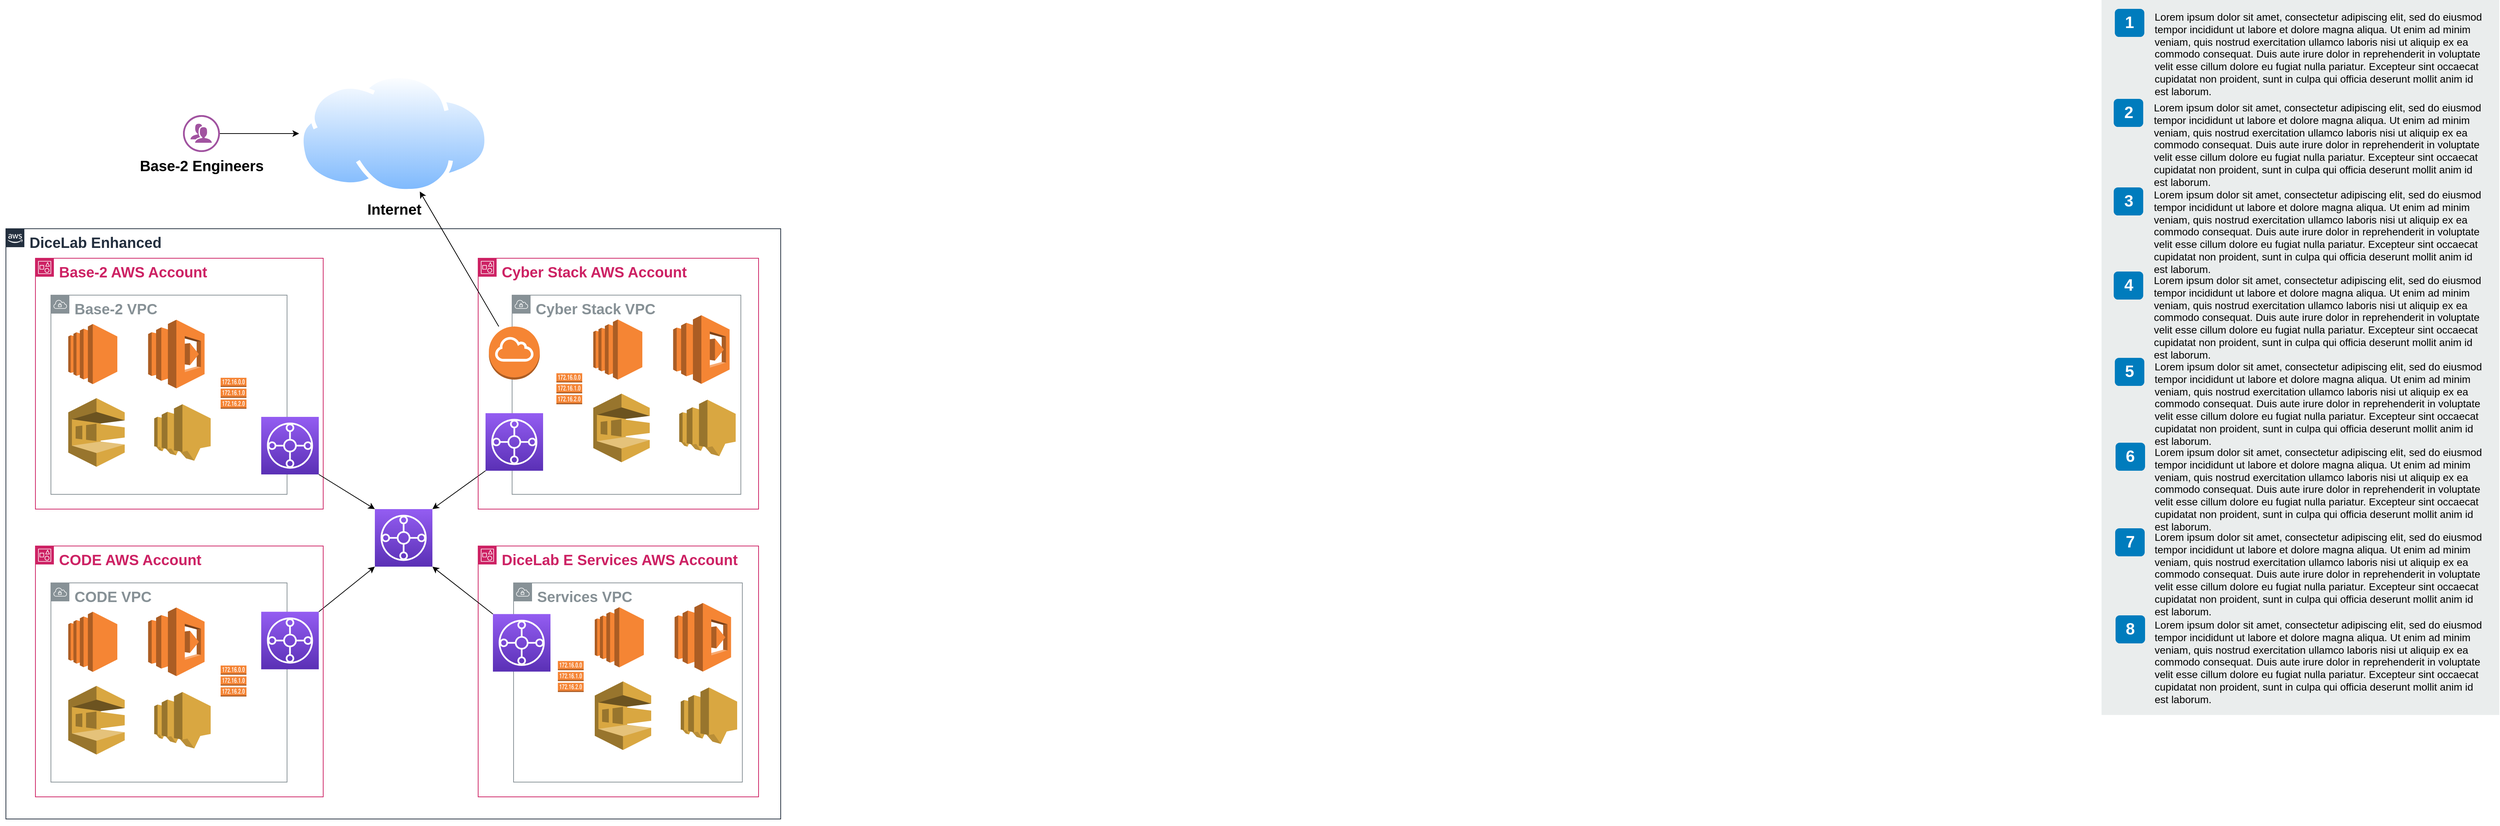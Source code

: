 <mxfile version="20.0.3" type="github">
  <diagram id="Ht1M8jgEwFfnCIfOTk4-" name="Page-1">
    <mxGraphModel dx="1887" dy="1200" grid="1" gridSize="10" guides="1" tooltips="1" connect="1" arrows="1" fold="1" page="1" pageScale="1" pageWidth="827" pageHeight="1169" math="0" shadow="0">
      <root>
        <mxCell id="0" />
        <mxCell id="1" parent="0" />
        <mxCell id="UEzPUAAOIrF-is8g5C7q-2" value="DiceLab Enhanced" style="points=[[0,0],[0.25,0],[0.5,0],[0.75,0],[1,0],[1,0.25],[1,0.5],[1,0.75],[1,1],[0.75,1],[0.5,1],[0.25,1],[0,1],[0,0.75],[0,0.5],[0,0.25]];outlineConnect=0;gradientColor=none;html=1;whiteSpace=wrap;fontSize=20;fontStyle=1;shape=mxgraph.aws4.group;grIcon=mxgraph.aws4.group_aws_cloud_alt;strokeColor=#232F3E;fillColor=none;verticalAlign=top;align=left;spacingLeft=30;fontColor=#232F3E;dashed=0;container=0;pointerEvents=0;collapsible=0;recursiveResize=0;" parent="1" vertex="1">
          <mxGeometry x="140" y="330" width="1050" height="800" as="geometry" />
        </mxCell>
        <mxCell id="7OVz4w7n9kzEPWy-4BBC-3" value="" style="rounded=0;whiteSpace=wrap;html=1;fillColor=#EAEDED;fontSize=22;fontColor=#FFFFFF;strokeColor=none;labelBackgroundColor=none;" parent="1" vertex="1">
          <mxGeometry x="2980" y="20" width="539" height="969" as="geometry" />
        </mxCell>
        <mxCell id="7OVz4w7n9kzEPWy-4BBC-4" value="1" style="rounded=1;whiteSpace=wrap;html=1;fillColor=#007CBD;strokeColor=none;fontColor=#FFFFFF;fontStyle=1;fontSize=22;labelBackgroundColor=none;" parent="1" vertex="1">
          <mxGeometry x="2998" y="32" width="40" height="38" as="geometry" />
        </mxCell>
        <mxCell id="7OVz4w7n9kzEPWy-4BBC-5" value="2" style="rounded=1;whiteSpace=wrap;html=1;fillColor=#007CBD;strokeColor=none;fontColor=#FFFFFF;fontStyle=1;fontSize=22;labelBackgroundColor=none;" parent="1" vertex="1">
          <mxGeometry x="2996.5" y="154" width="40" height="38" as="geometry" />
        </mxCell>
        <mxCell id="7OVz4w7n9kzEPWy-4BBC-6" value="3" style="rounded=1;whiteSpace=wrap;html=1;fillColor=#007CBD;strokeColor=none;fontColor=#FFFFFF;fontStyle=1;fontSize=22;labelBackgroundColor=none;" parent="1" vertex="1">
          <mxGeometry x="2996.5" y="274" width="40" height="38" as="geometry" />
        </mxCell>
        <mxCell id="7OVz4w7n9kzEPWy-4BBC-7" value="4" style="rounded=1;whiteSpace=wrap;html=1;fillColor=#007CBD;strokeColor=none;fontColor=#FFFFFF;fontStyle=1;fontSize=22;labelBackgroundColor=none;" parent="1" vertex="1">
          <mxGeometry x="2996.5" y="388" width="40" height="38" as="geometry" />
        </mxCell>
        <mxCell id="7OVz4w7n9kzEPWy-4BBC-8" value="5" style="rounded=1;whiteSpace=wrap;html=1;fillColor=#007CBD;strokeColor=none;fontColor=#FFFFFF;fontStyle=1;fontSize=22;labelBackgroundColor=none;" parent="1" vertex="1">
          <mxGeometry x="2998" y="505" width="40" height="38" as="geometry" />
        </mxCell>
        <mxCell id="7OVz4w7n9kzEPWy-4BBC-9" value="6" style="rounded=1;whiteSpace=wrap;html=1;fillColor=#007CBD;strokeColor=none;fontColor=#FFFFFF;fontStyle=1;fontSize=22;labelBackgroundColor=none;" parent="1" vertex="1">
          <mxGeometry x="2999" y="620" width="40" height="38" as="geometry" />
        </mxCell>
        <mxCell id="7OVz4w7n9kzEPWy-4BBC-10" value="7" style="rounded=1;whiteSpace=wrap;html=1;fillColor=#007CBD;strokeColor=none;fontColor=#FFFFFF;fontStyle=1;fontSize=22;labelBackgroundColor=none;" parent="1" vertex="1">
          <mxGeometry x="2998.5" y="736" width="40" height="38" as="geometry" />
        </mxCell>
        <mxCell id="7OVz4w7n9kzEPWy-4BBC-11" value="8" style="rounded=1;whiteSpace=wrap;html=1;fillColor=#007CBD;strokeColor=none;fontColor=#FFFFFF;fontStyle=1;fontSize=22;labelBackgroundColor=none;" parent="1" vertex="1">
          <mxGeometry x="2999" y="854" width="40" height="38" as="geometry" />
        </mxCell>
        <mxCell id="7OVz4w7n9kzEPWy-4BBC-13" value="&lt;span&gt;Lorem ipsum dolor sit amet, consectetur adipiscing elit, sed do eiusmod tempor incididunt ut labore et dolore magna aliqua. Ut enim ad minim veniam, quis nostrud exercitation ullamco laboris nisi ut aliquip ex ea commodo consequat. Duis aute irure dolor in reprehenderit in voluptate velit esse cillum dolore eu fugiat nulla pariatur. Excepteur sint occaecat cupidatat non proident, sunt in culpa qui officia deserunt mollit anim id est laborum.&lt;/span&gt;&lt;br&gt;" style="text;html=1;align=left;verticalAlign=top;spacingTop=-4;fontSize=14;labelBackgroundColor=none;whiteSpace=wrap;" parent="1" vertex="1">
          <mxGeometry x="3049.5" y="31.5" width="449" height="118" as="geometry" />
        </mxCell>
        <mxCell id="7OVz4w7n9kzEPWy-4BBC-14" value="&lt;span&gt;Lorem ipsum dolor sit amet, consectetur adipiscing elit, sed do eiusmod tempor incididunt ut labore et dolore magna aliqua. Ut enim ad minim veniam, quis nostrud exercitation ullamco laboris nisi ut aliquip ex ea commodo consequat. Duis aute irure dolor in reprehenderit in voluptate velit esse cillum dolore eu fugiat nulla pariatur. Excepteur sint occaecat cupidatat non proident, sunt in culpa qui officia deserunt mollit anim id est laborum.&lt;/span&gt;&lt;br&gt;" style="text;html=1;align=left;verticalAlign=top;spacingTop=-4;fontSize=14;labelBackgroundColor=none;whiteSpace=wrap;" parent="1" vertex="1">
          <mxGeometry x="3048.5" y="154.5" width="450" height="115" as="geometry" />
        </mxCell>
        <mxCell id="7OVz4w7n9kzEPWy-4BBC-15" value="&lt;span&gt;Lorem ipsum dolor sit amet, consectetur adipiscing elit, sed do eiusmod tempor incididunt ut labore et dolore magna aliqua. Ut enim ad minim veniam, quis nostrud exercitation ullamco laboris nisi ut aliquip ex ea commodo consequat. Duis aute irure dolor in reprehenderit in voluptate velit esse cillum dolore eu fugiat nulla pariatur. Excepteur sint occaecat cupidatat non proident, sunt in culpa qui officia deserunt mollit anim id est laborum.&lt;/span&gt;&lt;br&gt;" style="text;html=1;align=left;verticalAlign=top;spacingTop=-4;fontSize=14;labelBackgroundColor=none;whiteSpace=wrap;" parent="1" vertex="1">
          <mxGeometry x="3048.5" y="272.5" width="450" height="117" as="geometry" />
        </mxCell>
        <mxCell id="7OVz4w7n9kzEPWy-4BBC-16" value="&lt;span&gt;Lorem ipsum dolor sit amet, consectetur adipiscing elit, sed do eiusmod tempor incididunt ut labore et dolore magna aliqua. Ut enim ad minim veniam, quis nostrud exercitation ullamco laboris nisi ut aliquip ex ea commodo consequat. Duis aute irure dolor in reprehenderit in voluptate velit esse cillum dolore eu fugiat nulla pariatur. Excepteur sint occaecat cupidatat non proident, sunt in culpa qui officia deserunt mollit anim id est laborum.&lt;/span&gt;&lt;br&gt;" style="text;html=1;align=left;verticalAlign=top;spacingTop=-4;fontSize=14;labelBackgroundColor=none;whiteSpace=wrap;" parent="1" vertex="1">
          <mxGeometry x="3048.5" y="388.5" width="450" height="121" as="geometry" />
        </mxCell>
        <mxCell id="7OVz4w7n9kzEPWy-4BBC-17" value="&lt;span&gt;Lorem ipsum dolor sit amet, consectetur adipiscing elit, sed do eiusmod tempor incididunt ut labore et dolore magna aliqua. Ut enim ad minim veniam, quis nostrud exercitation ullamco laboris nisi ut aliquip ex ea commodo consequat. Duis aute irure dolor in reprehenderit in voluptate velit esse cillum dolore eu fugiat nulla pariatur. Excepteur sint occaecat cupidatat non proident, sunt in culpa qui officia deserunt mollit anim id est laborum.&lt;/span&gt;&lt;br&gt;" style="text;html=1;align=left;verticalAlign=top;spacingTop=-4;fontSize=14;labelBackgroundColor=none;whiteSpace=wrap;" parent="1" vertex="1">
          <mxGeometry x="3049.5" y="505.5" width="449" height="114" as="geometry" />
        </mxCell>
        <mxCell id="7OVz4w7n9kzEPWy-4BBC-18" value="&lt;span&gt;Lorem ipsum dolor sit amet, consectetur adipiscing elit, sed do eiusmod tempor incididunt ut labore et dolore magna aliqua. Ut enim ad minim veniam, quis nostrud exercitation ullamco laboris nisi ut aliquip ex ea commodo consequat. Duis aute irure dolor in reprehenderit in voluptate velit esse cillum dolore eu fugiat nulla pariatur. Excepteur sint occaecat cupidatat non proident, sunt in culpa qui officia deserunt mollit anim id est laborum.&lt;/span&gt;&lt;br&gt;" style="text;html=1;align=left;verticalAlign=top;spacingTop=-4;fontSize=14;labelBackgroundColor=none;whiteSpace=wrap;" parent="1" vertex="1">
          <mxGeometry x="3049.5" y="621.5" width="450" height="118" as="geometry" />
        </mxCell>
        <mxCell id="7OVz4w7n9kzEPWy-4BBC-19" value="&lt;span&gt;Lorem ipsum dolor sit amet, consectetur adipiscing elit, sed do eiusmod tempor incididunt ut labore et dolore magna aliqua. Ut enim ad minim veniam, quis nostrud exercitation ullamco laboris nisi ut aliquip ex ea commodo consequat. Duis aute irure dolor in reprehenderit in voluptate velit esse cillum dolore eu fugiat nulla pariatur. Excepteur sint occaecat cupidatat non proident, sunt in culpa qui officia deserunt mollit anim id est laborum.&lt;/span&gt;&lt;br&gt;" style="text;html=1;align=left;verticalAlign=top;spacingTop=-4;fontSize=14;labelBackgroundColor=none;whiteSpace=wrap;" parent="1" vertex="1">
          <mxGeometry x="3049.5" y="736.5" width="449" height="113" as="geometry" />
        </mxCell>
        <mxCell id="7OVz4w7n9kzEPWy-4BBC-20" value="&lt;span&gt;Lorem ipsum dolor sit amet, consectetur adipiscing elit, sed do eiusmod tempor incididunt ut labore et dolore magna aliqua. Ut enim ad minim veniam, quis nostrud exercitation ullamco laboris nisi ut aliquip ex ea commodo consequat. Duis aute irure dolor in reprehenderit in voluptate velit esse cillum dolore eu fugiat nulla pariatur. Excepteur sint occaecat cupidatat non proident, sunt in culpa qui officia deserunt mollit anim id est laborum.&lt;/span&gt;&lt;br&gt;" style="text;html=1;align=left;verticalAlign=top;spacingTop=-4;fontSize=14;labelBackgroundColor=none;whiteSpace=wrap;" parent="1" vertex="1">
          <mxGeometry x="3049.5" y="855.5" width="449" height="124" as="geometry" />
        </mxCell>
        <mxCell id="W4KZTmW7VBLh_h7_ePrn-2" value="Base-2 AWS Account&amp;nbsp;" style="points=[[0,0],[0.25,0],[0.5,0],[0.75,0],[1,0],[1,0.25],[1,0.5],[1,0.75],[1,1],[0.75,1],[0.5,1],[0.25,1],[0,1],[0,0.75],[0,0.5],[0,0.25]];outlineConnect=0;gradientColor=none;html=1;whiteSpace=wrap;fontSize=20;fontStyle=1;container=1;pointerEvents=0;collapsible=0;recursiveResize=0;shape=mxgraph.aws4.group;grIcon=mxgraph.aws4.group_account;strokeColor=#CD2264;fillColor=none;verticalAlign=top;align=left;spacingLeft=30;fontColor=#CD2264;dashed=0;" vertex="1" parent="1">
          <mxGeometry x="180" y="370" width="390" height="340" as="geometry" />
        </mxCell>
        <mxCell id="W4KZTmW7VBLh_h7_ePrn-4" value="Base-2 VPC" style="sketch=0;outlineConnect=0;gradientColor=none;html=1;whiteSpace=wrap;fontSize=20;fontStyle=1;shape=mxgraph.aws4.group;grIcon=mxgraph.aws4.group_vpc;strokeColor=#879196;fillColor=none;verticalAlign=top;align=left;spacingLeft=30;fontColor=#879196;dashed=0;" vertex="1" parent="W4KZTmW7VBLh_h7_ePrn-2">
          <mxGeometry x="21" y="50" width="320" height="270" as="geometry" />
        </mxCell>
        <mxCell id="W4KZTmW7VBLh_h7_ePrn-6" value="" style="outlineConnect=0;dashed=0;verticalLabelPosition=bottom;verticalAlign=top;align=center;html=1;shape=mxgraph.aws3.ec2;fillColor=#F58534;gradientColor=none;fontSize=20;fontStyle=1" vertex="1" parent="W4KZTmW7VBLh_h7_ePrn-2">
          <mxGeometry x="44.5" y="89.12" width="66.5" height="81.5" as="geometry" />
        </mxCell>
        <mxCell id="W4KZTmW7VBLh_h7_ePrn-7" value="" style="outlineConnect=0;dashed=0;verticalLabelPosition=bottom;verticalAlign=top;align=center;html=1;shape=mxgraph.aws3.lambda;fillColor=#F58534;gradientColor=none;fontSize=20;fontStyle=1" vertex="1" parent="W4KZTmW7VBLh_h7_ePrn-2">
          <mxGeometry x="152.75" y="83.37" width="76.5" height="93" as="geometry" />
        </mxCell>
        <mxCell id="W4KZTmW7VBLh_h7_ePrn-8" value="" style="outlineConnect=0;dashed=0;verticalLabelPosition=bottom;verticalAlign=top;align=center;html=1;shape=mxgraph.aws3.sqs;fillColor=#D9A741;gradientColor=none;fontSize=20;fontStyle=1" vertex="1" parent="W4KZTmW7VBLh_h7_ePrn-2">
          <mxGeometry x="44.5" y="189.62" width="76.5" height="93" as="geometry" />
        </mxCell>
        <mxCell id="W4KZTmW7VBLh_h7_ePrn-9" value="" style="outlineConnect=0;dashed=0;verticalLabelPosition=bottom;verticalAlign=top;align=center;html=1;shape=mxgraph.aws3.sns;fillColor=#D9A741;gradientColor=none;fontSize=20;fontStyle=1" vertex="1" parent="W4KZTmW7VBLh_h7_ePrn-2">
          <mxGeometry x="161" y="197.87" width="76.5" height="76.5" as="geometry" />
        </mxCell>
        <mxCell id="W4KZTmW7VBLh_h7_ePrn-1" value="" style="sketch=0;points=[[0,0,0],[0.25,0,0],[0.5,0,0],[0.75,0,0],[1,0,0],[0,1,0],[0.25,1,0],[0.5,1,0],[0.75,1,0],[1,1,0],[0,0.25,0],[0,0.5,0],[0,0.75,0],[1,0.25,0],[1,0.5,0],[1,0.75,0]];outlineConnect=0;fontColor=#232F3E;gradientColor=#945DF2;gradientDirection=north;fillColor=#5A30B5;strokeColor=#ffffff;dashed=0;verticalLabelPosition=bottom;verticalAlign=top;align=center;html=1;fontSize=20;fontStyle=1;aspect=fixed;shape=mxgraph.aws4.resourceIcon;resIcon=mxgraph.aws4.transit_gateway;" vertex="1" parent="W4KZTmW7VBLh_h7_ePrn-2">
          <mxGeometry x="306" y="215" width="78" height="78" as="geometry" />
        </mxCell>
        <mxCell id="W4KZTmW7VBLh_h7_ePrn-11" value="" style="outlineConnect=0;dashed=0;verticalLabelPosition=bottom;verticalAlign=top;align=center;html=1;shape=mxgraph.aws3.route_table;fillColor=#F58536;gradientColor=none;fontSize=20;fontStyle=1" vertex="1" parent="W4KZTmW7VBLh_h7_ePrn-2">
          <mxGeometry x="251" y="162" width="35" height="42" as="geometry" />
        </mxCell>
        <mxCell id="W4KZTmW7VBLh_h7_ePrn-23" style="rounded=0;orthogonalLoop=1;jettySize=auto;html=1;entryX=0;entryY=0;entryDx=0;entryDy=0;entryPerimeter=0;exitX=1;exitY=1;exitDx=0;exitDy=0;exitPerimeter=0;fontSize=20;fontStyle=1" edge="1" parent="1" source="W4KZTmW7VBLh_h7_ePrn-1" target="W4KZTmW7VBLh_h7_ePrn-21">
          <mxGeometry relative="1" as="geometry" />
        </mxCell>
        <mxCell id="W4KZTmW7VBLh_h7_ePrn-86" value="&lt;b style=&quot;font-size: 20px;&quot;&gt;Internet&lt;/b&gt;" style="aspect=fixed;perimeter=ellipsePerimeter;html=1;align=center;shadow=0;dashed=0;spacingTop=3;image;image=img/lib/active_directory/internet_cloud.svg;fontSize=20;" vertex="1" parent="1">
          <mxGeometry x="537.36" y="120" width="257.14" height="162" as="geometry" />
        </mxCell>
        <mxCell id="W4KZTmW7VBLh_h7_ePrn-21" value="" style="sketch=0;points=[[0,0,0],[0.25,0,0],[0.5,0,0],[0.75,0,0],[1,0,0],[0,1,0],[0.25,1,0],[0.5,1,0],[0.75,1,0],[1,1,0],[0,0.25,0],[0,0.5,0],[0,0.75,0],[1,0.25,0],[1,0.5,0],[1,0.75,0]];outlineConnect=0;fontColor=#232F3E;gradientColor=#945DF2;gradientDirection=north;fillColor=#5A30B5;strokeColor=#ffffff;dashed=0;verticalLabelPosition=bottom;verticalAlign=top;align=center;html=1;fontSize=20;fontStyle=1;aspect=fixed;shape=mxgraph.aws4.resourceIcon;resIcon=mxgraph.aws4.transit_gateway;" vertex="1" parent="1">
          <mxGeometry x="640" y="710" width="78" height="78" as="geometry" />
        </mxCell>
        <mxCell id="W4KZTmW7VBLh_h7_ePrn-22" style="rounded=0;orthogonalLoop=1;jettySize=auto;html=1;entryX=0;entryY=1;entryDx=0;entryDy=0;entryPerimeter=0;exitX=1;exitY=0;exitDx=0;exitDy=0;exitPerimeter=0;fontSize=20;fontStyle=1" edge="1" parent="1" source="W4KZTmW7VBLh_h7_ePrn-84" target="W4KZTmW7VBLh_h7_ePrn-21">
          <mxGeometry relative="1" as="geometry">
            <mxPoint x="424" y="964" as="sourcePoint" />
            <mxPoint x="630" y="798" as="targetPoint" />
          </mxGeometry>
        </mxCell>
        <mxCell id="W4KZTmW7VBLh_h7_ePrn-52" style="rounded=0;orthogonalLoop=1;jettySize=auto;html=1;entryX=1;entryY=0;entryDx=0;entryDy=0;entryPerimeter=0;exitX=0;exitY=1;exitDx=0;exitDy=0;exitPerimeter=0;fontSize=20;fontStyle=1" edge="1" parent="1" source="W4KZTmW7VBLh_h7_ePrn-68" target="W4KZTmW7VBLh_h7_ePrn-21">
          <mxGeometry relative="1" as="geometry">
            <mxPoint x="900" y="497.5" as="sourcePoint" />
            <mxPoint x="720" y="480" as="targetPoint" />
          </mxGeometry>
        </mxCell>
        <mxCell id="W4KZTmW7VBLh_h7_ePrn-62" value="Cyber Stack AWS Account&amp;nbsp;" style="points=[[0,0],[0.25,0],[0.5,0],[0.75,0],[1,0],[1,0.25],[1,0.5],[1,0.75],[1,1],[0.75,1],[0.5,1],[0.25,1],[0,1],[0,0.75],[0,0.5],[0,0.25]];outlineConnect=0;gradientColor=none;html=1;whiteSpace=wrap;fontSize=20;fontStyle=1;container=1;pointerEvents=0;collapsible=0;recursiveResize=0;shape=mxgraph.aws4.group;grIcon=mxgraph.aws4.group_account;strokeColor=#CD2264;fillColor=none;verticalAlign=top;align=left;spacingLeft=30;fontColor=#CD2264;dashed=0;" vertex="1" parent="1">
          <mxGeometry x="780" y="370" width="380" height="340" as="geometry" />
        </mxCell>
        <mxCell id="W4KZTmW7VBLh_h7_ePrn-63" value="Cyber Stack VPC" style="sketch=0;outlineConnect=0;gradientColor=none;html=1;whiteSpace=wrap;fontSize=20;fontStyle=1;shape=mxgraph.aws4.group;grIcon=mxgraph.aws4.group_vpc;strokeColor=#879196;fillColor=none;verticalAlign=top;align=left;spacingLeft=30;fontColor=#879196;dashed=0;" vertex="1" parent="W4KZTmW7VBLh_h7_ePrn-62">
          <mxGeometry x="46" y="50" width="310" height="270" as="geometry" />
        </mxCell>
        <mxCell id="W4KZTmW7VBLh_h7_ePrn-64" value="" style="outlineConnect=0;dashed=0;verticalLabelPosition=bottom;verticalAlign=top;align=center;html=1;shape=mxgraph.aws3.ec2;fillColor=#F58534;gradientColor=none;fontSize=20;fontStyle=1" vertex="1" parent="W4KZTmW7VBLh_h7_ePrn-62">
          <mxGeometry x="156" y="82.99" width="66.5" height="81.5" as="geometry" />
        </mxCell>
        <mxCell id="W4KZTmW7VBLh_h7_ePrn-65" value="" style="outlineConnect=0;dashed=0;verticalLabelPosition=bottom;verticalAlign=top;align=center;html=1;shape=mxgraph.aws3.lambda;fillColor=#F58534;gradientColor=none;fontSize=20;fontStyle=1" vertex="1" parent="W4KZTmW7VBLh_h7_ePrn-62">
          <mxGeometry x="264.25" y="77.24" width="76.5" height="93" as="geometry" />
        </mxCell>
        <mxCell id="W4KZTmW7VBLh_h7_ePrn-66" value="" style="outlineConnect=0;dashed=0;verticalLabelPosition=bottom;verticalAlign=top;align=center;html=1;shape=mxgraph.aws3.sqs;fillColor=#D9A741;gradientColor=none;fontSize=20;fontStyle=1" vertex="1" parent="W4KZTmW7VBLh_h7_ePrn-62">
          <mxGeometry x="156" y="183.49" width="76.5" height="93" as="geometry" />
        </mxCell>
        <mxCell id="W4KZTmW7VBLh_h7_ePrn-67" value="" style="outlineConnect=0;dashed=0;verticalLabelPosition=bottom;verticalAlign=top;align=center;html=1;shape=mxgraph.aws3.sns;fillColor=#D9A741;gradientColor=none;fontSize=20;fontStyle=1" vertex="1" parent="W4KZTmW7VBLh_h7_ePrn-62">
          <mxGeometry x="272.5" y="191.74" width="76.5" height="76.5" as="geometry" />
        </mxCell>
        <mxCell id="W4KZTmW7VBLh_h7_ePrn-69" value="" style="outlineConnect=0;dashed=0;verticalLabelPosition=bottom;verticalAlign=top;align=center;html=1;shape=mxgraph.aws3.route_table;fillColor=#F58536;gradientColor=none;fontSize=20;fontStyle=1" vertex="1" parent="W4KZTmW7VBLh_h7_ePrn-62">
          <mxGeometry x="106" y="155.87" width="35" height="42" as="geometry" />
        </mxCell>
        <mxCell id="W4KZTmW7VBLh_h7_ePrn-68" value="" style="sketch=0;points=[[0,0,0],[0.25,0,0],[0.5,0,0],[0.75,0,0],[1,0,0],[0,1,0],[0.25,1,0],[0.5,1,0],[0.75,1,0],[1,1,0],[0,0.25,0],[0,0.5,0],[0,0.75,0],[1,0.25,0],[1,0.5,0],[1,0.75,0]];outlineConnect=0;fontColor=#232F3E;gradientColor=#945DF2;gradientDirection=north;fillColor=#5A30B5;strokeColor=#ffffff;dashed=0;verticalLabelPosition=bottom;verticalAlign=top;align=center;html=1;fontSize=20;fontStyle=1;aspect=fixed;shape=mxgraph.aws4.resourceIcon;resIcon=mxgraph.aws4.transit_gateway;" vertex="1" parent="W4KZTmW7VBLh_h7_ePrn-62">
          <mxGeometry x="10" y="210" width="78" height="78" as="geometry" />
        </mxCell>
        <mxCell id="W4KZTmW7VBLh_h7_ePrn-88" value="" style="outlineConnect=0;dashed=0;verticalLabelPosition=bottom;verticalAlign=top;align=center;html=1;shape=mxgraph.aws3.internet_gateway;fillColor=#F58534;gradientColor=none;fontSize=20;" vertex="1" parent="W4KZTmW7VBLh_h7_ePrn-62">
          <mxGeometry x="14.5" y="92.49" width="69" height="72" as="geometry" />
        </mxCell>
        <mxCell id="W4KZTmW7VBLh_h7_ePrn-70" value="DiceLab E Services AWS Account" style="points=[[0,0],[0.25,0],[0.5,0],[0.75,0],[1,0],[1,0.25],[1,0.5],[1,0.75],[1,1],[0.75,1],[0.5,1],[0.25,1],[0,1],[0,0.75],[0,0.5],[0,0.25]];outlineConnect=0;gradientColor=none;html=1;whiteSpace=wrap;fontSize=20;fontStyle=1;container=1;pointerEvents=0;collapsible=0;recursiveResize=0;shape=mxgraph.aws4.group;grIcon=mxgraph.aws4.group_account;strokeColor=#CD2264;fillColor=none;verticalAlign=top;align=left;spacingLeft=30;fontColor=#CD2264;dashed=0;" vertex="1" parent="1">
          <mxGeometry x="780" y="760" width="380" height="340" as="geometry" />
        </mxCell>
        <mxCell id="W4KZTmW7VBLh_h7_ePrn-71" value="Services VPC" style="sketch=0;outlineConnect=0;gradientColor=none;html=1;whiteSpace=wrap;fontSize=20;fontStyle=1;shape=mxgraph.aws4.group;grIcon=mxgraph.aws4.group_vpc;strokeColor=#879196;fillColor=none;verticalAlign=top;align=left;spacingLeft=30;fontColor=#879196;dashed=0;" vertex="1" parent="W4KZTmW7VBLh_h7_ePrn-70">
          <mxGeometry x="48" y="50" width="310" height="270" as="geometry" />
        </mxCell>
        <mxCell id="W4KZTmW7VBLh_h7_ePrn-72" value="" style="outlineConnect=0;dashed=0;verticalLabelPosition=bottom;verticalAlign=top;align=center;html=1;shape=mxgraph.aws3.ec2;fillColor=#F58534;gradientColor=none;fontSize=17;fontStyle=1" vertex="1" parent="W4KZTmW7VBLh_h7_ePrn-70">
          <mxGeometry x="158" y="82.99" width="66.5" height="81.5" as="geometry" />
        </mxCell>
        <mxCell id="W4KZTmW7VBLh_h7_ePrn-73" value="" style="outlineConnect=0;dashed=0;verticalLabelPosition=bottom;verticalAlign=top;align=center;html=1;shape=mxgraph.aws3.lambda;fillColor=#F58534;gradientColor=none;fontSize=17;fontStyle=1" vertex="1" parent="W4KZTmW7VBLh_h7_ePrn-70">
          <mxGeometry x="266.25" y="77.24" width="76.5" height="93" as="geometry" />
        </mxCell>
        <mxCell id="W4KZTmW7VBLh_h7_ePrn-74" value="" style="outlineConnect=0;dashed=0;verticalLabelPosition=bottom;verticalAlign=top;align=center;html=1;shape=mxgraph.aws3.sqs;fillColor=#D9A741;gradientColor=none;fontSize=17;fontStyle=1" vertex="1" parent="W4KZTmW7VBLh_h7_ePrn-70">
          <mxGeometry x="158" y="183.49" width="76.5" height="93" as="geometry" />
        </mxCell>
        <mxCell id="W4KZTmW7VBLh_h7_ePrn-75" value="" style="outlineConnect=0;dashed=0;verticalLabelPosition=bottom;verticalAlign=top;align=center;html=1;shape=mxgraph.aws3.sns;fillColor=#D9A741;gradientColor=none;fontSize=17;fontStyle=1" vertex="1" parent="W4KZTmW7VBLh_h7_ePrn-70">
          <mxGeometry x="274.5" y="191.74" width="76.5" height="76.5" as="geometry" />
        </mxCell>
        <mxCell id="W4KZTmW7VBLh_h7_ePrn-76" value="" style="outlineConnect=0;dashed=0;verticalLabelPosition=bottom;verticalAlign=top;align=center;html=1;shape=mxgraph.aws3.route_table;fillColor=#F58536;gradientColor=none;fontSize=17;fontStyle=1" vertex="1" parent="W4KZTmW7VBLh_h7_ePrn-70">
          <mxGeometry x="108" y="155.87" width="35" height="42" as="geometry" />
        </mxCell>
        <mxCell id="W4KZTmW7VBLh_h7_ePrn-77" value="" style="sketch=0;points=[[0,0,0],[0.25,0,0],[0.5,0,0],[0.75,0,0],[1,0,0],[0,1,0],[0.25,1,0],[0.5,1,0],[0.75,1,0],[1,1,0],[0,0.25,0],[0,0.5,0],[0,0.75,0],[1,0.25,0],[1,0.5,0],[1,0.75,0]];outlineConnect=0;fontColor=#232F3E;gradientColor=#945DF2;gradientDirection=north;fillColor=#5A30B5;strokeColor=#ffffff;dashed=0;verticalLabelPosition=bottom;verticalAlign=top;align=center;html=1;fontSize=17;fontStyle=1;aspect=fixed;shape=mxgraph.aws4.resourceIcon;resIcon=mxgraph.aws4.transit_gateway;" vertex="1" parent="W4KZTmW7VBLh_h7_ePrn-70">
          <mxGeometry x="20" y="92.24" width="78" height="78" as="geometry" />
        </mxCell>
        <mxCell id="W4KZTmW7VBLh_h7_ePrn-78" value="CODE AWS Account" style="points=[[0,0],[0.25,0],[0.5,0],[0.75,0],[1,0],[1,0.25],[1,0.5],[1,0.75],[1,1],[0.75,1],[0.5,1],[0.25,1],[0,1],[0,0.75],[0,0.5],[0,0.25]];outlineConnect=0;gradientColor=none;html=1;whiteSpace=wrap;fontSize=20;fontStyle=1;container=1;pointerEvents=0;collapsible=0;recursiveResize=0;shape=mxgraph.aws4.group;grIcon=mxgraph.aws4.group_account;strokeColor=#CD2264;fillColor=none;verticalAlign=top;align=left;spacingLeft=30;fontColor=#CD2264;dashed=0;" vertex="1" parent="1">
          <mxGeometry x="180" y="760" width="390" height="340" as="geometry" />
        </mxCell>
        <mxCell id="W4KZTmW7VBLh_h7_ePrn-79" value="CODE VPC" style="sketch=0;outlineConnect=0;gradientColor=none;html=1;whiteSpace=wrap;fontSize=20;fontStyle=1;shape=mxgraph.aws4.group;grIcon=mxgraph.aws4.group_vpc;strokeColor=#879196;fillColor=none;verticalAlign=top;align=left;spacingLeft=30;fontColor=#879196;dashed=0;" vertex="1" parent="W4KZTmW7VBLh_h7_ePrn-78">
          <mxGeometry x="21" y="50" width="320" height="270" as="geometry" />
        </mxCell>
        <mxCell id="W4KZTmW7VBLh_h7_ePrn-80" value="" style="outlineConnect=0;dashed=0;verticalLabelPosition=bottom;verticalAlign=top;align=center;html=1;shape=mxgraph.aws3.ec2;fillColor=#F58534;gradientColor=none;fontSize=17;fontStyle=1" vertex="1" parent="W4KZTmW7VBLh_h7_ePrn-78">
          <mxGeometry x="44.5" y="89.12" width="66.5" height="81.5" as="geometry" />
        </mxCell>
        <mxCell id="W4KZTmW7VBLh_h7_ePrn-81" value="" style="outlineConnect=0;dashed=0;verticalLabelPosition=bottom;verticalAlign=top;align=center;html=1;shape=mxgraph.aws3.lambda;fillColor=#F58534;gradientColor=none;fontSize=17;fontStyle=1" vertex="1" parent="W4KZTmW7VBLh_h7_ePrn-78">
          <mxGeometry x="152.75" y="83.37" width="76.5" height="93" as="geometry" />
        </mxCell>
        <mxCell id="W4KZTmW7VBLh_h7_ePrn-82" value="" style="outlineConnect=0;dashed=0;verticalLabelPosition=bottom;verticalAlign=top;align=center;html=1;shape=mxgraph.aws3.sqs;fillColor=#D9A741;gradientColor=none;fontSize=17;fontStyle=1" vertex="1" parent="W4KZTmW7VBLh_h7_ePrn-78">
          <mxGeometry x="44.5" y="189.62" width="76.5" height="93" as="geometry" />
        </mxCell>
        <mxCell id="W4KZTmW7VBLh_h7_ePrn-83" value="" style="outlineConnect=0;dashed=0;verticalLabelPosition=bottom;verticalAlign=top;align=center;html=1;shape=mxgraph.aws3.sns;fillColor=#D9A741;gradientColor=none;fontSize=17;fontStyle=1" vertex="1" parent="W4KZTmW7VBLh_h7_ePrn-78">
          <mxGeometry x="161" y="197.87" width="76.5" height="76.5" as="geometry" />
        </mxCell>
        <mxCell id="W4KZTmW7VBLh_h7_ePrn-84" value="" style="sketch=0;points=[[0,0,0],[0.25,0,0],[0.5,0,0],[0.75,0,0],[1,0,0],[0,1,0],[0.25,1,0],[0.5,1,0],[0.75,1,0],[1,1,0],[0,0.25,0],[0,0.5,0],[0,0.75,0],[1,0.25,0],[1,0.5,0],[1,0.75,0]];outlineConnect=0;fontColor=#232F3E;gradientColor=#945DF2;gradientDirection=north;fillColor=#5A30B5;strokeColor=#ffffff;dashed=0;verticalLabelPosition=bottom;verticalAlign=top;align=center;html=1;fontSize=17;fontStyle=1;aspect=fixed;shape=mxgraph.aws4.resourceIcon;resIcon=mxgraph.aws4.transit_gateway;" vertex="1" parent="W4KZTmW7VBLh_h7_ePrn-78">
          <mxGeometry x="306" y="89.12" width="78" height="78" as="geometry" />
        </mxCell>
        <mxCell id="W4KZTmW7VBLh_h7_ePrn-85" value="" style="outlineConnect=0;dashed=0;verticalLabelPosition=bottom;verticalAlign=top;align=center;html=1;shape=mxgraph.aws3.route_table;fillColor=#F58536;gradientColor=none;fontSize=17;fontStyle=1" vertex="1" parent="W4KZTmW7VBLh_h7_ePrn-78">
          <mxGeometry x="251" y="162" width="35" height="42" as="geometry" />
        </mxCell>
        <mxCell id="W4KZTmW7VBLh_h7_ePrn-53" style="rounded=0;orthogonalLoop=1;jettySize=auto;html=1;entryX=1;entryY=1;entryDx=0;entryDy=0;entryPerimeter=0;exitX=0;exitY=0;exitDx=0;exitDy=0;exitPerimeter=0;fontSize=20;fontStyle=1" edge="1" parent="1" source="W4KZTmW7VBLh_h7_ePrn-77" target="W4KZTmW7VBLh_h7_ePrn-21">
          <mxGeometry relative="1" as="geometry">
            <mxPoint x="899" y="928.5" as="sourcePoint" />
          </mxGeometry>
        </mxCell>
        <mxCell id="W4KZTmW7VBLh_h7_ePrn-87" style="edgeStyle=none;rounded=0;orthogonalLoop=1;jettySize=auto;html=1;exitX=0;exitY=1;exitDx=0;exitDy=0;fontSize=17;" edge="1" parent="1" source="UEzPUAAOIrF-is8g5C7q-2" target="UEzPUAAOIrF-is8g5C7q-2">
          <mxGeometry relative="1" as="geometry" />
        </mxCell>
        <mxCell id="W4KZTmW7VBLh_h7_ePrn-89" style="edgeStyle=none;rounded=0;orthogonalLoop=1;jettySize=auto;html=1;entryX=0.636;entryY=0.985;entryDx=0;entryDy=0;entryPerimeter=0;fontSize=20;" edge="1" parent="1" source="W4KZTmW7VBLh_h7_ePrn-88" target="W4KZTmW7VBLh_h7_ePrn-86">
          <mxGeometry relative="1" as="geometry" />
        </mxCell>
        <mxCell id="W4KZTmW7VBLh_h7_ePrn-93" style="edgeStyle=none;rounded=0;orthogonalLoop=1;jettySize=auto;html=1;fontSize=20;" edge="1" parent="1" source="W4KZTmW7VBLh_h7_ePrn-92" target="W4KZTmW7VBLh_h7_ePrn-86">
          <mxGeometry relative="1" as="geometry" />
        </mxCell>
        <mxCell id="W4KZTmW7VBLh_h7_ePrn-92" value="&lt;b&gt;Base-2 Engineers&lt;/b&gt;" style="verticalLabelPosition=bottom;sketch=0;html=1;fillColor=#A153A0;strokeColor=#ffffff;verticalAlign=top;align=center;points=[[0,0.5,0],[0.125,0.25,0],[0.25,0,0],[0.5,0,0],[0.75,0,0],[0.875,0.25,0],[1,0.5,0],[0.875,0.75,0],[0.75,1,0],[0.5,1,0],[0.125,0.75,0]];pointerEvents=1;shape=mxgraph.cisco_safe.compositeIcon;bgIcon=ellipse;resIcon=mxgraph.cisco_safe.design.users;fontSize=20;" vertex="1" parent="1">
          <mxGeometry x="380" y="176" width="50" height="50" as="geometry" />
        </mxCell>
      </root>
    </mxGraphModel>
  </diagram>
</mxfile>
